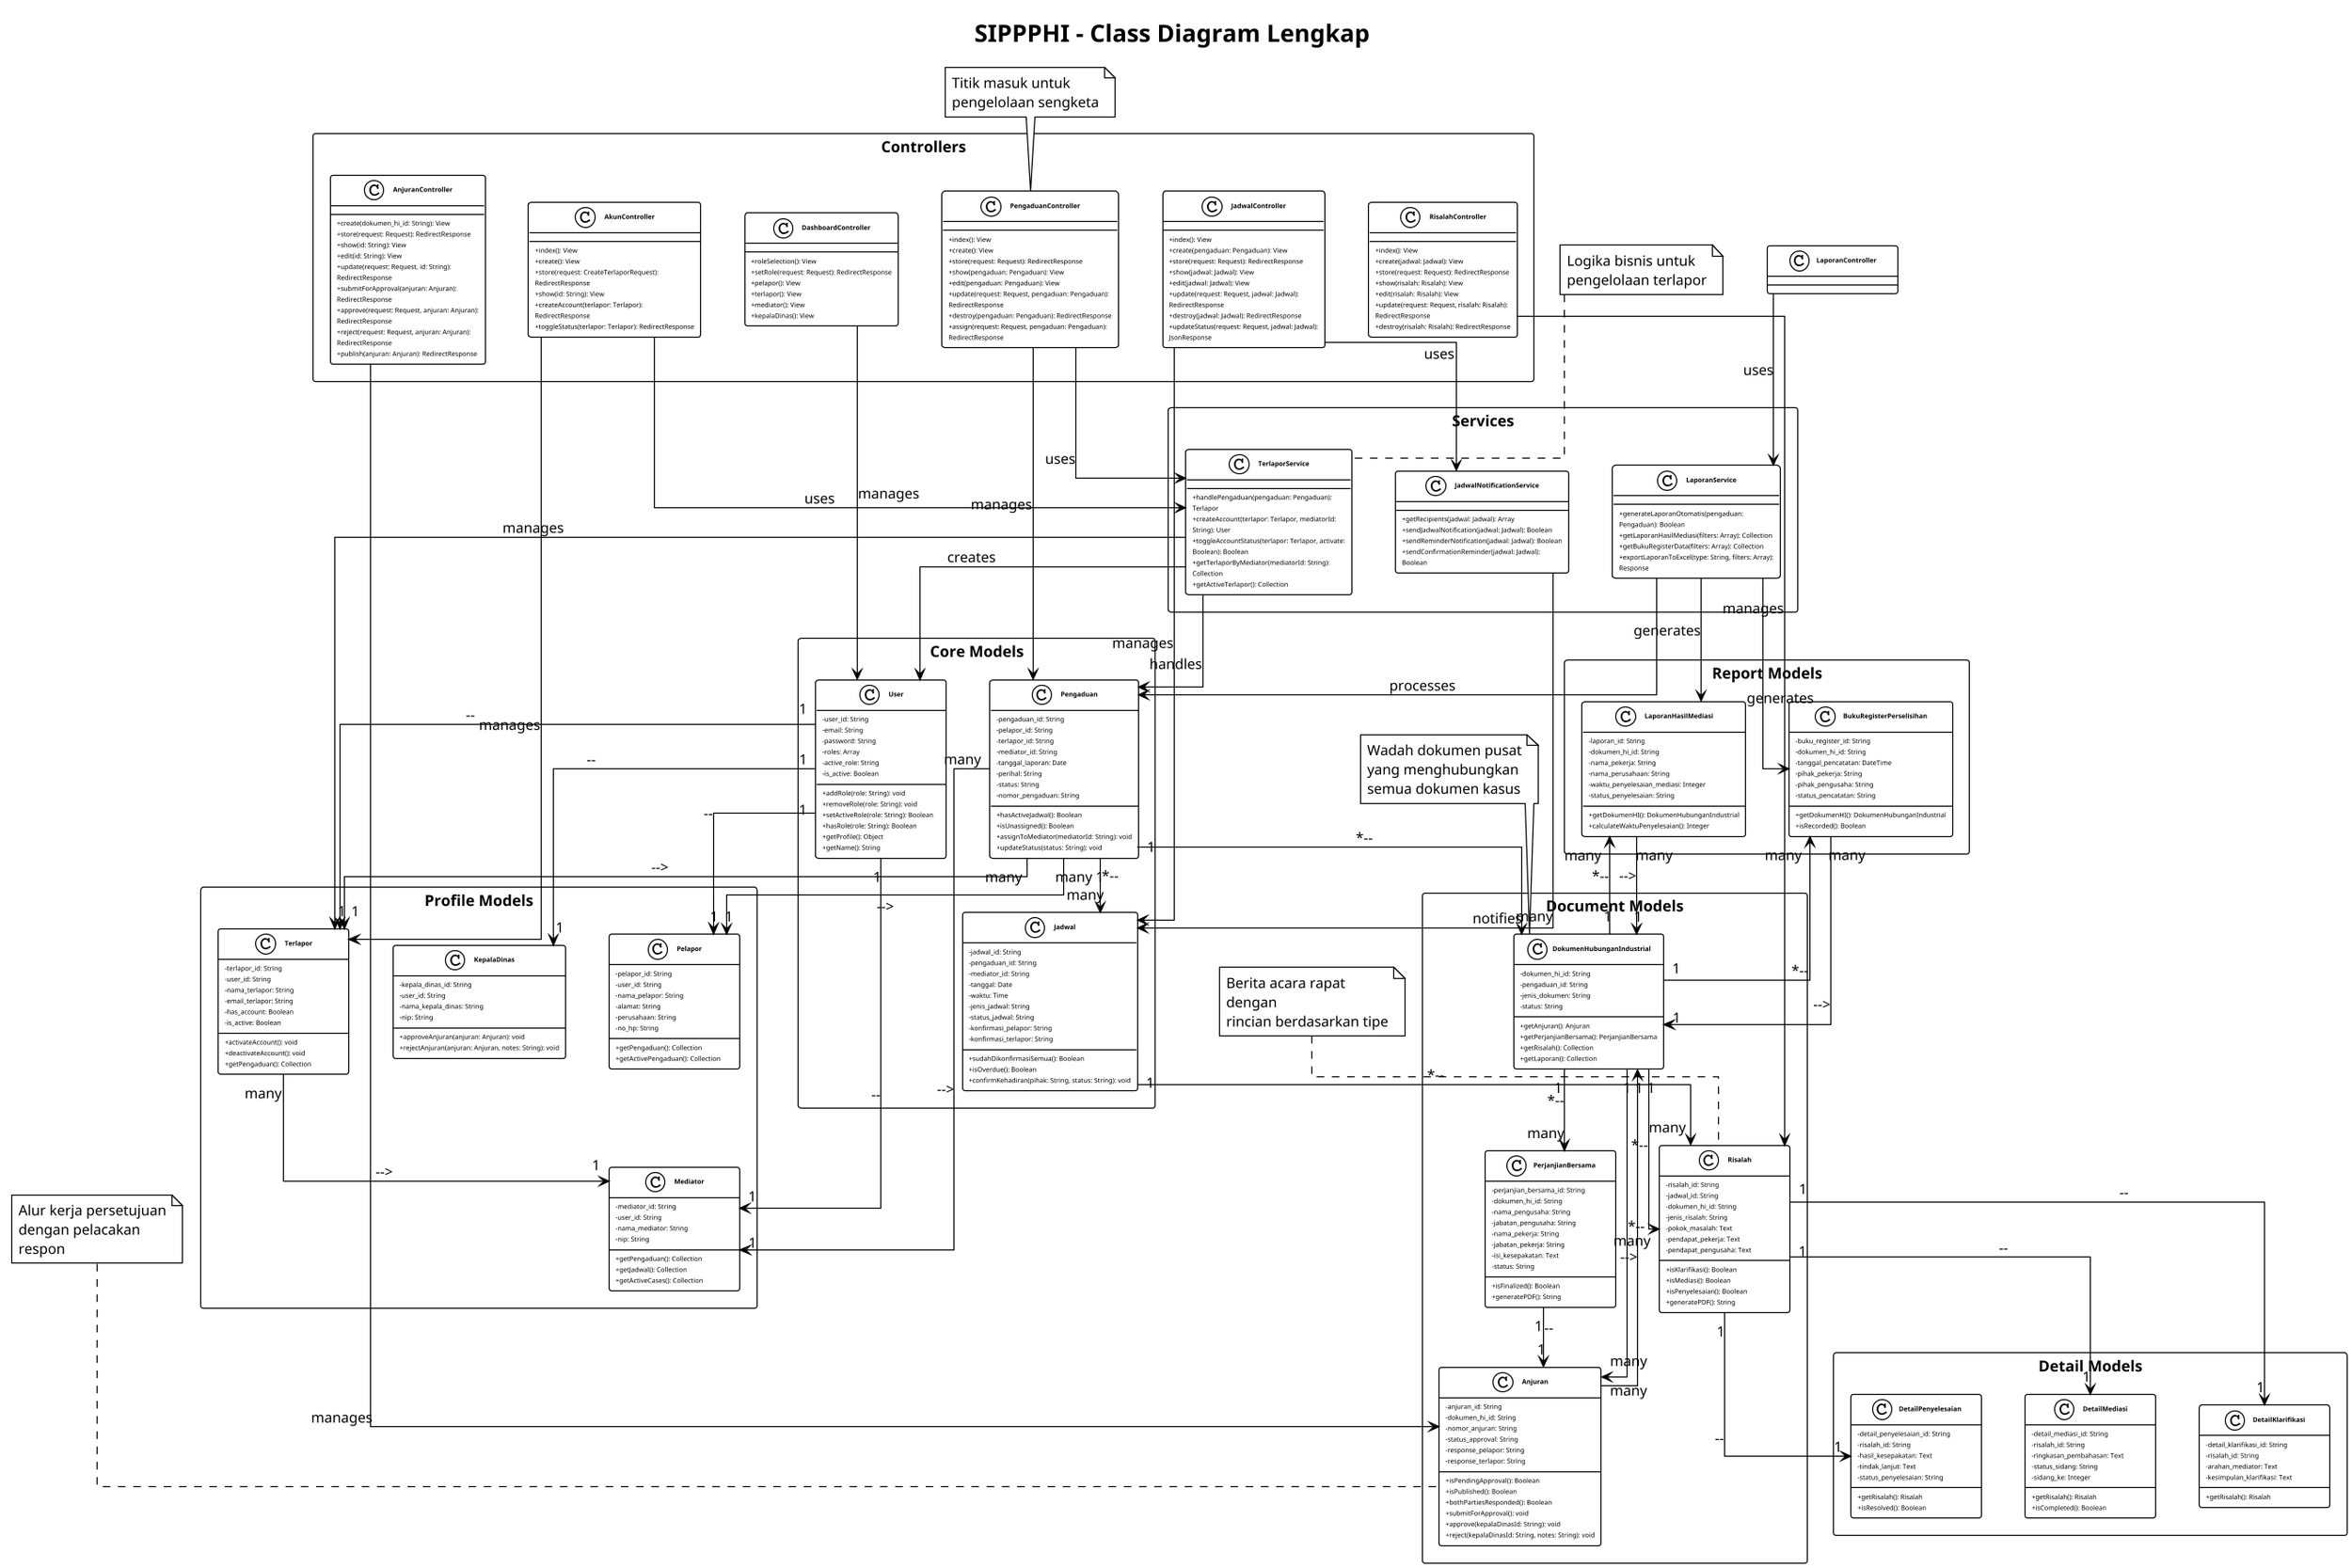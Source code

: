 @startuml SIPPPHI_Complete_Class_Diagram

!theme plain
skinparam classAttributeIconSize 0
skinparam classFontStyle bold

' === KONFIGURASI UKURAN ===
skinparam dpi 120
skinparam minClassWidth 120
skinparam maxMessageSize 50
skinparam wrapWidth 150
skinparam pageMargin 20
skinparam classFontSize 7
skinparam classAttributeFontSize 6

' === LAYOUT ===
skinparam packageStyle rectangle
skinparam linetype ortho
skinparam nodesep 40
skinparam ranksep 50

title SIPPPHI - Class Diagram Lengkap

' === CONTROLLERS ===
package "Controllers" {
    class PengaduanController {
        +index(): View
        +create(): View
        +store(request: Request): RedirectResponse
        +show(pengaduan: Pengaduan): View
        +edit(pengaduan: Pengaduan): View
        +update(request: Request, pengaduan: Pengaduan): RedirectResponse
        +destroy(pengaduan: Pengaduan): RedirectResponse
        +assign(request: Request, pengaduan: Pengaduan): RedirectResponse
    }
    
    class JadwalController {
        +index(): View
        +create(pengaduan: Pengaduan): View
        +store(request: Request): RedirectResponse
        +show(jadwal: Jadwal): View
        +edit(jadwal: Jadwal): View
        +update(request: Request, jadwal: Jadwal): RedirectResponse
        +destroy(jadwal: Jadwal): RedirectResponse
        +updateStatus(request: Request, jadwal: Jadwal): JsonResponse
    }
    
    class AnjuranController {
        +create(dokumen_hi_id: String): View
        +store(request: Request): RedirectResponse
        +show(id: String): View
        +edit(id: String): View
        +update(request: Request, id: String): RedirectResponse
        +submitForApproval(anjuran: Anjuran): RedirectResponse
        +approve(request: Request, anjuran: Anjuran): RedirectResponse
        +reject(request: Request, anjuran: Anjuran): RedirectResponse
        +publish(anjuran: Anjuran): RedirectResponse
    }
    
    class RisalahController {
        +index(): View
        +create(jadwal: Jadwal): View
        +store(request: Request): RedirectResponse
        +show(risalah: Risalah): View
        +edit(risalah: Risalah): View
        +update(request: Request, risalah: Risalah): RedirectResponse
        +destroy(risalah: Risalah): RedirectResponse
    }
    
    class AkunController {
        +index(): View
        +create(): View
        +store(request: CreateTerlaporRequest): RedirectResponse
        +show(id: String): View
        +createAccount(terlapor: Terlapor): RedirectResponse
        +toggleStatus(terlapor: Terlapor): RedirectResponse
    }
    
    class DashboardController {
        +roleSelection(): View
        +setRole(request: Request): RedirectResponse
        +pelapor(): View
        +terlapor(): View
        +mediator(): View
        +kepalaDinas(): View
    }
}

' === SERVICES ===
package "Services" {
    class TerlaporService {
        +handlePengaduan(pengaduan: Pengaduan): Terlapor
        +createAccount(terlapor: Terlapor, mediatorId: String): User
        +toggleAccountStatus(terlapor: Terlapor, activate: Boolean): Boolean
        +getTerlaporByMediator(mediatorId: String): Collection
        +getActiveTerlapor(): Collection
    }
    
    class LaporanService {
        +generateLaporanOtomatis(pengaduan: Pengaduan): Boolean
        +getLaporanHasilMediasi(filters: Array): Collection
        +getBukuRegisterData(filters: Array): Collection
        +exportLaporanToExcel(type: String, filters: Array): Response
    }
    
    class JadwalNotificationService {
        +getRecipients(jadwal: Jadwal): Array
        +sendJadwalNotification(jadwal: Jadwal): Boolean
        +sendReminderNotification(jadwal: Jadwal): Boolean
        +sendConfirmationReminder(jadwal: Jadwal): Boolean
    }
}

' === CORE MODELS ===
package "Core Models" {
    class User {
        -user_id: String
        -email: String
        -password: String
        -roles: Array
        -active_role: String
        -is_active: Boolean
        +addRole(role: String): void
        +removeRole(role: String): void
        +setActiveRole(role: String): Boolean
        +hasRole(role: String): Boolean
        +getProfile(): Object
        +getName(): String
    }
    
    class Pengaduan {
        -pengaduan_id: String
        -pelapor_id: String
        -terlapor_id: String
        -mediator_id: String
        -tanggal_laporan: Date
        -perihal: String
        -status: String
        -nomor_pengaduan: String
        +hasActiveJadwal(): Boolean
        +isUnassigned(): Boolean
        +assignToMediator(mediatorId: String): void
        +updateStatus(status: String): void
    }
    
    class Jadwal {
        -jadwal_id: String
        -pengaduan_id: String
        -mediator_id: String
        -tanggal: Date
        -waktu: Time
        -jenis_jadwal: String
        -status_jadwal: String
        -konfirmasi_pelapor: String
        -konfirmasi_terlapor: String
        +sudahDikonfirmasiSemua(): Boolean
        +isOverdue(): Boolean
        +confirmKehadiran(pihak: String, status: String): void
    }
}

' === PROFILE MODELS ===
package "Profile Models" {
    class Pelapor {
        -pelapor_id: String
        -user_id: String
        -nama_pelapor: String
        -alamat: String
        -perusahaan: String
        -no_hp: String
        +getPengaduan(): Collection
        +getActivePengaduan(): Collection
    }
    
    class Terlapor {
        -terlapor_id: String
        -user_id: String
        -nama_terlapor: String
        -email_terlapor: String
        -has_account: Boolean
        -is_active: Boolean
        +activateAccount(): void
        +deactivateAccount(): void
        +getPengaduan(): Collection
    }
    
    class Mediator {
        -mediator_id: String
        -user_id: String
        -nama_mediator: String
        -nip: String
        +getPengaduan(): Collection
        +getJadwal(): Collection
        +getActiveCases(): Collection
    }
    
    class KepalaDinas {
        -kepala_dinas_id: String
        -user_id: String
        -nama_kepala_dinas: String
        -nip: String
        +approveAnjuran(anjuran: Anjuran): void
        +rejectAnjuran(anjuran: Anjuran, notes: String): void
    }
}

' === DOCUMENT MODELS ===
package "Document Models" {
    class DokumenHubunganIndustrial {
        -dokumen_hi_id: String
        -pengaduan_id: String
        -jenis_dokumen: String
        -status: String
        +getAnjuran(): Anjuran
        +getPerjanjianBersama(): PerjanjianBersama
        +getRisalah(): Collection
        +getLaporan(): Collection
    }
    
    class Anjuran {
        -anjuran_id: String
        -dokumen_hi_id: String
        -nomor_anjuran: String
        -status_approval: String
        -response_pelapor: String
        -response_terlapor: String
        +isPendingApproval(): Boolean
        +isPublished(): Boolean
        +bothPartiesResponded(): Boolean
        +submitForApproval(): void
        +approve(kepalaDinasId: String): void
        +reject(kepalaDinasId: String, notes: String): void
    }
    
    class PerjanjianBersama {
        -perjanjian_bersama_id: String
        -dokumen_hi_id: String
        -nama_pengusaha: String
        -jabatan_pengusaha: String
        -nama_pekerja: String
        -jabatan_pekerja: String
        -isi_kesepakatan: Text
        -status: String
        +isFinalized(): Boolean
        +generatePDF(): String
    }
    
    class Risalah {
        -risalah_id: String
        -jadwal_id: String
        -dokumen_hi_id: String
        -jenis_risalah: String
        -pokok_masalah: Text
        -pendapat_pekerja: Text
        -pendapat_pengusaha: Text
        +isKlarifikasi(): Boolean
        +isMediasi(): Boolean
        +isPenyelesaian(): Boolean
        +generatePDF(): String
    }
}

' === DETAIL MODELS ===
package "Detail Models" {
    class DetailKlarifikasi {
        -detail_klarifikasi_id: String
        -risalah_id: String
        -arahan_mediator: Text
        -kesimpulan_klarifikasi: Text
        +getRisalah(): Risalah
    }
    
    class DetailMediasi {
        -detail_mediasi_id: String
        -risalah_id: String
        -ringkasan_pembahasan: Text
        -status_sidang: String
        -sidang_ke: Integer
        +getRisalah(): Risalah
        +isCompleted(): Boolean
    }
    
    class DetailPenyelesaian {
        -detail_penyelesaian_id: String
        -risalah_id: String
        -hasil_kesepakatan: Text
        -tindak_lanjut: Text
        -status_penyelesaian: String
        +getRisalah(): Risalah
        +isResolved(): Boolean
    }
}

' === REPORT MODELS ===
package "Report Models" {
    class BukuRegisterPerselisihan {
        -buku_register_id: String
        -dokumen_hi_id: String
        -tanggal_pencatatan: DateTime
        -pihak_pekerja: String
        -pihak_pengusaha: String
        -status_pencatatan: String
        +getDokumenHI(): DokumenHubunganIndustrial
        +isRecorded(): Boolean
    }
    
    class LaporanHasilMediasi {
        -laporan_id: String
        -dokumen_hi_id: String
        -nama_pekerja: String
        -nama_perusahaan: String
        -waktu_penyelesaian_mediasi: Integer
        -status_penyelesaian: String
        +getDokumenHI(): DokumenHubunganIndustrial
        +calculateWaktuPenyelesaian(): Integer
    }
}

' === RELATIONSHIPS ===
' Controller Dependencies
PengaduanController --> TerlaporService : uses
AkunController --> TerlaporService : uses
JadwalController --> JadwalNotificationService : uses
LaporanController --> LaporanService : uses

' Controller to Model Dependencies
PengaduanController --> Pengaduan : manages
JadwalController --> Jadwal : manages
AnjuranController --> Anjuran : manages
RisalahController --> Risalah : manages
AkunController --> Terlapor : manages
DashboardController --> User : manages

' Service Dependencies
TerlaporService --> User : creates
TerlaporService --> Terlapor : manages
TerlaporService --> Pengaduan : handles
JadwalNotificationService --> Jadwal : notifies
LaporanService --> Pengaduan : processes
LaporanService --> BukuRegisterPerselisihan : generates
LaporanService --> LaporanHasilMediasi : generates

' User Profile Relationships
User --> Pelapor : "1" -- "1"
User --> Terlapor : "1" -- "1"
User --> Mediator : "1" -- "1"
User --> KepalaDinas : "1" -- "1"

' Core Model Relationships
Pengaduan --> Jadwal : "1" *-- "many"
Jadwal --> Risalah : "1" *-- "many"
Pengaduan --> Pelapor : "many" --> "1"
Pengaduan --> Terlapor : "many" --> "1"
Pengaduan --> Mediator : "many" --> "1"
Pengaduan --> DokumenHubunganIndustrial : "1" *-- "many"

' Document Relationships
DokumenHubunganIndustrial --> Anjuran : "1" *-- "many"
DokumenHubunganIndustrial --> PerjanjianBersama : "1" *-- "many"
DokumenHubunganIndustrial --> Risalah : "1" *-- "many"
DokumenHubunganIndustrial --> BukuRegisterPerselisihan : "1" *-- "many"
DokumenHubunganIndustrial --> LaporanHasilMediasi : "1" *-- "many"

' Risalah Detail Relationships
Risalah --> DetailKlarifikasi : "1" -- "1"
Risalah --> DetailMediasi : "1" -- "1"
Risalah --> DetailPenyelesaian : "1" -- "1"

' Additional Relationships
Terlapor --> Mediator : "many" --> "1"
Anjuran --> DokumenHubunganIndustrial : "many" --> "1"
PerjanjianBersama --> Anjuran : "1" -- "1"
BukuRegisterPerselisihan --> DokumenHubunganIndustrial : "many" --> "1"
LaporanHasilMediasi --> DokumenHubunganIndustrial : "many" --> "1"

' Notes
note top of PengaduanController : Titik masuk untuk\npengelolaan sengketa
note top of TerlaporService : Logika bisnis untuk\npengelolaan terlapor
note top of DokumenHubunganIndustrial : Wadah dokumen pusat\nyang menghubungkan\nsemua dokumen kasus
note top of Anjuran : Alur kerja persetujuan\ndengan pelacakan respon
note top of Risalah : Berita acara rapat dengan\nrincian berdasarkan tipe

@enduml 